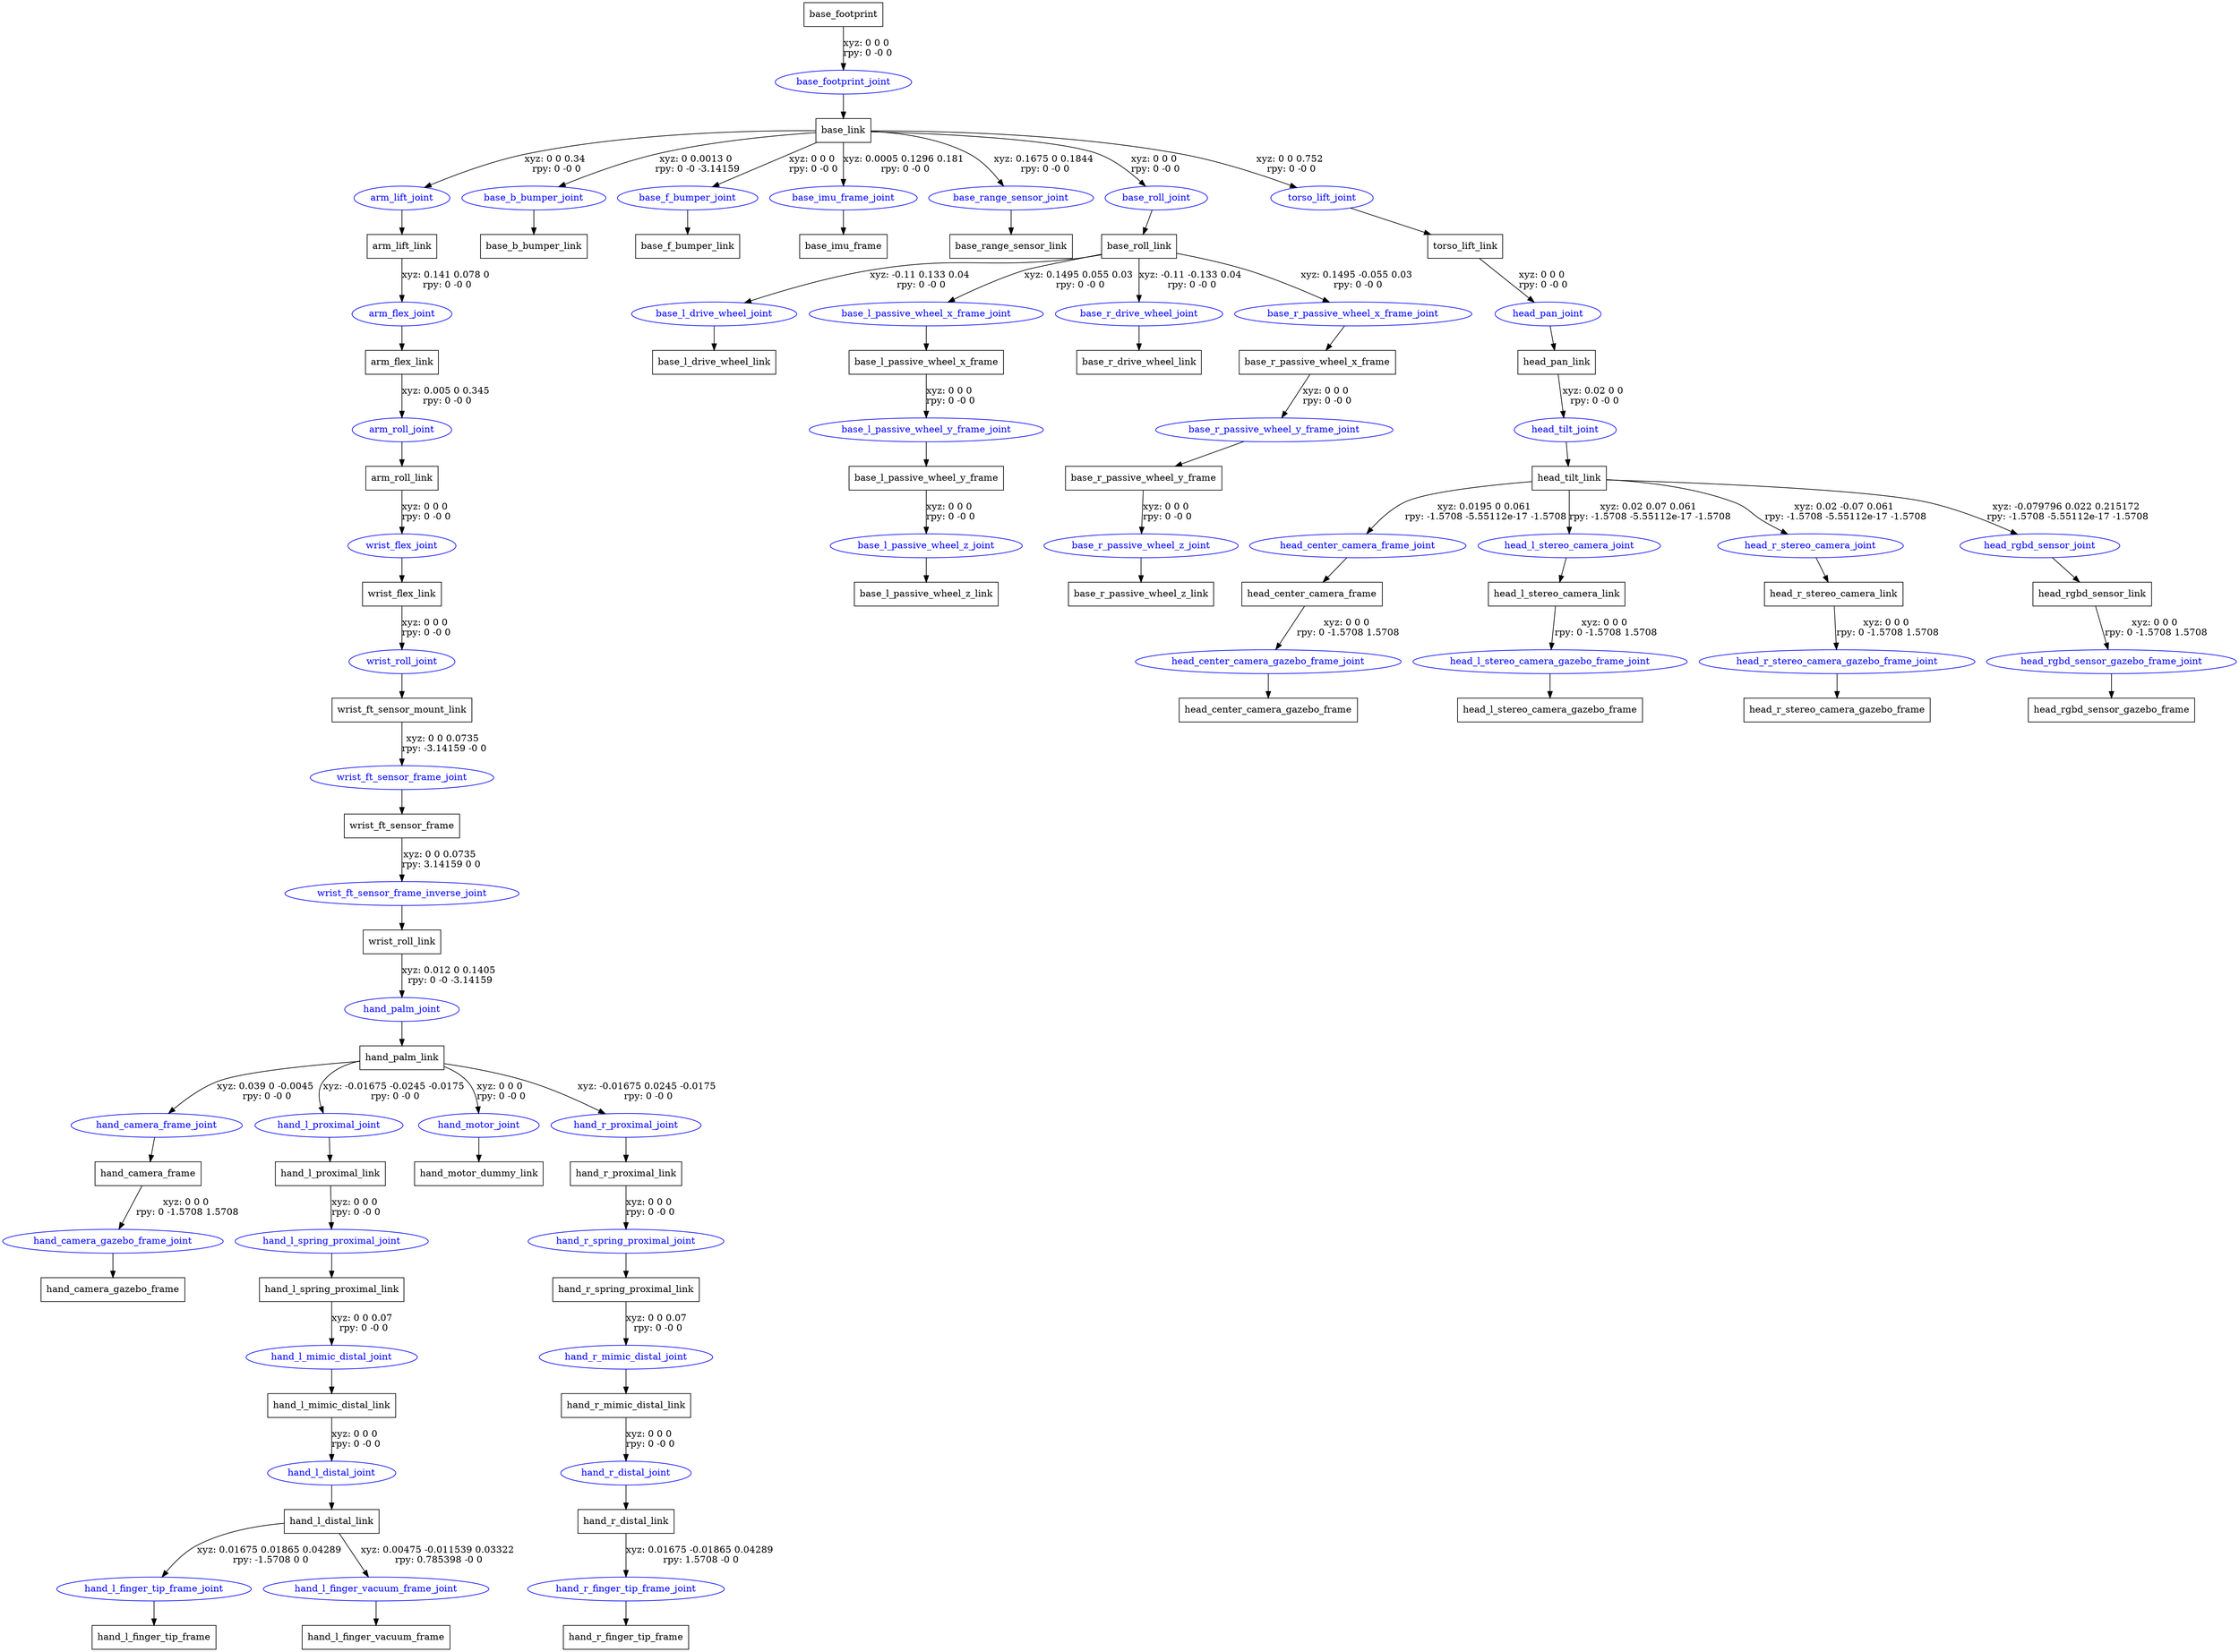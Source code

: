 digraph G {
node [shape=box];
"base_footprint" [label="base_footprint"];
"base_link" [label="base_link"];
"arm_lift_link" [label="arm_lift_link"];
"arm_flex_link" [label="arm_flex_link"];
"arm_roll_link" [label="arm_roll_link"];
"wrist_flex_link" [label="wrist_flex_link"];
"wrist_ft_sensor_mount_link" [label="wrist_ft_sensor_mount_link"];
"wrist_ft_sensor_frame" [label="wrist_ft_sensor_frame"];
"wrist_roll_link" [label="wrist_roll_link"];
"hand_palm_link" [label="hand_palm_link"];
"hand_camera_frame" [label="hand_camera_frame"];
"hand_camera_gazebo_frame" [label="hand_camera_gazebo_frame"];
"hand_l_proximal_link" [label="hand_l_proximal_link"];
"hand_l_spring_proximal_link" [label="hand_l_spring_proximal_link"];
"hand_l_mimic_distal_link" [label="hand_l_mimic_distal_link"];
"hand_l_distal_link" [label="hand_l_distal_link"];
"hand_l_finger_tip_frame" [label="hand_l_finger_tip_frame"];
"hand_l_finger_vacuum_frame" [label="hand_l_finger_vacuum_frame"];
"hand_motor_dummy_link" [label="hand_motor_dummy_link"];
"hand_r_proximal_link" [label="hand_r_proximal_link"];
"hand_r_spring_proximal_link" [label="hand_r_spring_proximal_link"];
"hand_r_mimic_distal_link" [label="hand_r_mimic_distal_link"];
"hand_r_distal_link" [label="hand_r_distal_link"];
"hand_r_finger_tip_frame" [label="hand_r_finger_tip_frame"];
"base_b_bumper_link" [label="base_b_bumper_link"];
"base_f_bumper_link" [label="base_f_bumper_link"];
"base_imu_frame" [label="base_imu_frame"];
"base_range_sensor_link" [label="base_range_sensor_link"];
"base_roll_link" [label="base_roll_link"];
"base_l_drive_wheel_link" [label="base_l_drive_wheel_link"];
"base_l_passive_wheel_x_frame" [label="base_l_passive_wheel_x_frame"];
"base_l_passive_wheel_y_frame" [label="base_l_passive_wheel_y_frame"];
"base_l_passive_wheel_z_link" [label="base_l_passive_wheel_z_link"];
"base_r_drive_wheel_link" [label="base_r_drive_wheel_link"];
"base_r_passive_wheel_x_frame" [label="base_r_passive_wheel_x_frame"];
"base_r_passive_wheel_y_frame" [label="base_r_passive_wheel_y_frame"];
"base_r_passive_wheel_z_link" [label="base_r_passive_wheel_z_link"];
"torso_lift_link" [label="torso_lift_link"];
"head_pan_link" [label="head_pan_link"];
"head_tilt_link" [label="head_tilt_link"];
"head_center_camera_frame" [label="head_center_camera_frame"];
"head_center_camera_gazebo_frame" [label="head_center_camera_gazebo_frame"];
"head_l_stereo_camera_link" [label="head_l_stereo_camera_link"];
"head_l_stereo_camera_gazebo_frame" [label="head_l_stereo_camera_gazebo_frame"];
"head_r_stereo_camera_link" [label="head_r_stereo_camera_link"];
"head_r_stereo_camera_gazebo_frame" [label="head_r_stereo_camera_gazebo_frame"];
"head_rgbd_sensor_link" [label="head_rgbd_sensor_link"];
"head_rgbd_sensor_gazebo_frame" [label="head_rgbd_sensor_gazebo_frame"];
node [shape=ellipse, color=blue, fontcolor=blue];
"base_footprint" -> "base_footprint_joint" [label="xyz: 0 0 0 \nrpy: 0 -0 0"]
"base_footprint_joint" -> "base_link"
"base_link" -> "arm_lift_joint" [label="xyz: 0 0 0.34 \nrpy: 0 -0 0"]
"arm_lift_joint" -> "arm_lift_link"
"arm_lift_link" -> "arm_flex_joint" [label="xyz: 0.141 0.078 0 \nrpy: 0 -0 0"]
"arm_flex_joint" -> "arm_flex_link"
"arm_flex_link" -> "arm_roll_joint" [label="xyz: 0.005 0 0.345 \nrpy: 0 -0 0"]
"arm_roll_joint" -> "arm_roll_link"
"arm_roll_link" -> "wrist_flex_joint" [label="xyz: 0 0 0 \nrpy: 0 -0 0"]
"wrist_flex_joint" -> "wrist_flex_link"
"wrist_flex_link" -> "wrist_roll_joint" [label="xyz: 0 0 0 \nrpy: 0 -0 0"]
"wrist_roll_joint" -> "wrist_ft_sensor_mount_link"
"wrist_ft_sensor_mount_link" -> "wrist_ft_sensor_frame_joint" [label="xyz: 0 0 0.0735 \nrpy: -3.14159 -0 0"]
"wrist_ft_sensor_frame_joint" -> "wrist_ft_sensor_frame"
"wrist_ft_sensor_frame" -> "wrist_ft_sensor_frame_inverse_joint" [label="xyz: 0 0 0.0735 \nrpy: 3.14159 0 0"]
"wrist_ft_sensor_frame_inverse_joint" -> "wrist_roll_link"
"wrist_roll_link" -> "hand_palm_joint" [label="xyz: 0.012 0 0.1405 \nrpy: 0 -0 -3.14159"]
"hand_palm_joint" -> "hand_palm_link"
"hand_palm_link" -> "hand_camera_frame_joint" [label="xyz: 0.039 0 -0.0045 \nrpy: 0 -0 0"]
"hand_camera_frame_joint" -> "hand_camera_frame"
"hand_camera_frame" -> "hand_camera_gazebo_frame_joint" [label="xyz: 0 0 0 \nrpy: 0 -1.5708 1.5708"]
"hand_camera_gazebo_frame_joint" -> "hand_camera_gazebo_frame"
"hand_palm_link" -> "hand_l_proximal_joint" [label="xyz: -0.01675 -0.0245 -0.0175 \nrpy: 0 -0 0"]
"hand_l_proximal_joint" -> "hand_l_proximal_link"
"hand_l_proximal_link" -> "hand_l_spring_proximal_joint" [label="xyz: 0 0 0 \nrpy: 0 -0 0"]
"hand_l_spring_proximal_joint" -> "hand_l_spring_proximal_link"
"hand_l_spring_proximal_link" -> "hand_l_mimic_distal_joint" [label="xyz: 0 0 0.07 \nrpy: 0 -0 0"]
"hand_l_mimic_distal_joint" -> "hand_l_mimic_distal_link"
"hand_l_mimic_distal_link" -> "hand_l_distal_joint" [label="xyz: 0 0 0 \nrpy: 0 -0 0"]
"hand_l_distal_joint" -> "hand_l_distal_link"
"hand_l_distal_link" -> "hand_l_finger_tip_frame_joint" [label="xyz: 0.01675 0.01865 0.04289 \nrpy: -1.5708 0 0"]
"hand_l_finger_tip_frame_joint" -> "hand_l_finger_tip_frame"
"hand_l_distal_link" -> "hand_l_finger_vacuum_frame_joint" [label="xyz: 0.00475 -0.011539 0.03322 \nrpy: 0.785398 -0 0"]
"hand_l_finger_vacuum_frame_joint" -> "hand_l_finger_vacuum_frame"
"hand_palm_link" -> "hand_motor_joint" [label="xyz: 0 0 0 \nrpy: 0 -0 0"]
"hand_motor_joint" -> "hand_motor_dummy_link"
"hand_palm_link" -> "hand_r_proximal_joint" [label="xyz: -0.01675 0.0245 -0.0175 \nrpy: 0 -0 0"]
"hand_r_proximal_joint" -> "hand_r_proximal_link"
"hand_r_proximal_link" -> "hand_r_spring_proximal_joint" [label="xyz: 0 0 0 \nrpy: 0 -0 0"]
"hand_r_spring_proximal_joint" -> "hand_r_spring_proximal_link"
"hand_r_spring_proximal_link" -> "hand_r_mimic_distal_joint" [label="xyz: 0 0 0.07 \nrpy: 0 -0 0"]
"hand_r_mimic_distal_joint" -> "hand_r_mimic_distal_link"
"hand_r_mimic_distal_link" -> "hand_r_distal_joint" [label="xyz: 0 0 0 \nrpy: 0 -0 0"]
"hand_r_distal_joint" -> "hand_r_distal_link"
"hand_r_distal_link" -> "hand_r_finger_tip_frame_joint" [label="xyz: 0.01675 -0.01865 0.04289 \nrpy: 1.5708 -0 0"]
"hand_r_finger_tip_frame_joint" -> "hand_r_finger_tip_frame"
"base_link" -> "base_b_bumper_joint" [label="xyz: 0 0.0013 0 \nrpy: 0 -0 -3.14159"]
"base_b_bumper_joint" -> "base_b_bumper_link"
"base_link" -> "base_f_bumper_joint" [label="xyz: 0 0 0 \nrpy: 0 -0 0"]
"base_f_bumper_joint" -> "base_f_bumper_link"
"base_link" -> "base_imu_frame_joint" [label="xyz: 0.0005 0.1296 0.181 \nrpy: 0 -0 0"]
"base_imu_frame_joint" -> "base_imu_frame"
"base_link" -> "base_range_sensor_joint" [label="xyz: 0.1675 0 0.1844 \nrpy: 0 -0 0"]
"base_range_sensor_joint" -> "base_range_sensor_link"
"base_link" -> "base_roll_joint" [label="xyz: 0 0 0 \nrpy: 0 -0 0"]
"base_roll_joint" -> "base_roll_link"
"base_roll_link" -> "base_l_drive_wheel_joint" [label="xyz: -0.11 0.133 0.04 \nrpy: 0 -0 0"]
"base_l_drive_wheel_joint" -> "base_l_drive_wheel_link"
"base_roll_link" -> "base_l_passive_wheel_x_frame_joint" [label="xyz: 0.1495 0.055 0.03 \nrpy: 0 -0 0"]
"base_l_passive_wheel_x_frame_joint" -> "base_l_passive_wheel_x_frame"
"base_l_passive_wheel_x_frame" -> "base_l_passive_wheel_y_frame_joint" [label="xyz: 0 0 0 \nrpy: 0 -0 0"]
"base_l_passive_wheel_y_frame_joint" -> "base_l_passive_wheel_y_frame"
"base_l_passive_wheel_y_frame" -> "base_l_passive_wheel_z_joint" [label="xyz: 0 0 0 \nrpy: 0 -0 0"]
"base_l_passive_wheel_z_joint" -> "base_l_passive_wheel_z_link"
"base_roll_link" -> "base_r_drive_wheel_joint" [label="xyz: -0.11 -0.133 0.04 \nrpy: 0 -0 0"]
"base_r_drive_wheel_joint" -> "base_r_drive_wheel_link"
"base_roll_link" -> "base_r_passive_wheel_x_frame_joint" [label="xyz: 0.1495 -0.055 0.03 \nrpy: 0 -0 0"]
"base_r_passive_wheel_x_frame_joint" -> "base_r_passive_wheel_x_frame"
"base_r_passive_wheel_x_frame" -> "base_r_passive_wheel_y_frame_joint" [label="xyz: 0 0 0 \nrpy: 0 -0 0"]
"base_r_passive_wheel_y_frame_joint" -> "base_r_passive_wheel_y_frame"
"base_r_passive_wheel_y_frame" -> "base_r_passive_wheel_z_joint" [label="xyz: 0 0 0 \nrpy: 0 -0 0"]
"base_r_passive_wheel_z_joint" -> "base_r_passive_wheel_z_link"
"base_link" -> "torso_lift_joint" [label="xyz: 0 0 0.752 \nrpy: 0 -0 0"]
"torso_lift_joint" -> "torso_lift_link"
"torso_lift_link" -> "head_pan_joint" [label="xyz: 0 0 0 \nrpy: 0 -0 0"]
"head_pan_joint" -> "head_pan_link"
"head_pan_link" -> "head_tilt_joint" [label="xyz: 0.02 0 0 \nrpy: 0 -0 0"]
"head_tilt_joint" -> "head_tilt_link"
"head_tilt_link" -> "head_center_camera_frame_joint" [label="xyz: 0.0195 0 0.061 \nrpy: -1.5708 -5.55112e-17 -1.5708"]
"head_center_camera_frame_joint" -> "head_center_camera_frame"
"head_center_camera_frame" -> "head_center_camera_gazebo_frame_joint" [label="xyz: 0 0 0 \nrpy: 0 -1.5708 1.5708"]
"head_center_camera_gazebo_frame_joint" -> "head_center_camera_gazebo_frame"
"head_tilt_link" -> "head_l_stereo_camera_joint" [label="xyz: 0.02 0.07 0.061 \nrpy: -1.5708 -5.55112e-17 -1.5708"]
"head_l_stereo_camera_joint" -> "head_l_stereo_camera_link"
"head_l_stereo_camera_link" -> "head_l_stereo_camera_gazebo_frame_joint" [label="xyz: 0 0 0 \nrpy: 0 -1.5708 1.5708"]
"head_l_stereo_camera_gazebo_frame_joint" -> "head_l_stereo_camera_gazebo_frame"
"head_tilt_link" -> "head_r_stereo_camera_joint" [label="xyz: 0.02 -0.07 0.061 \nrpy: -1.5708 -5.55112e-17 -1.5708"]
"head_r_stereo_camera_joint" -> "head_r_stereo_camera_link"
"head_r_stereo_camera_link" -> "head_r_stereo_camera_gazebo_frame_joint" [label="xyz: 0 0 0 \nrpy: 0 -1.5708 1.5708"]
"head_r_stereo_camera_gazebo_frame_joint" -> "head_r_stereo_camera_gazebo_frame"
"head_tilt_link" -> "head_rgbd_sensor_joint" [label="xyz: -0.079796 0.022 0.215172 \nrpy: -1.5708 -5.55112e-17 -1.5708"]
"head_rgbd_sensor_joint" -> "head_rgbd_sensor_link"
"head_rgbd_sensor_link" -> "head_rgbd_sensor_gazebo_frame_joint" [label="xyz: 0 0 0 \nrpy: 0 -1.5708 1.5708"]
"head_rgbd_sensor_gazebo_frame_joint" -> "head_rgbd_sensor_gazebo_frame"
}
